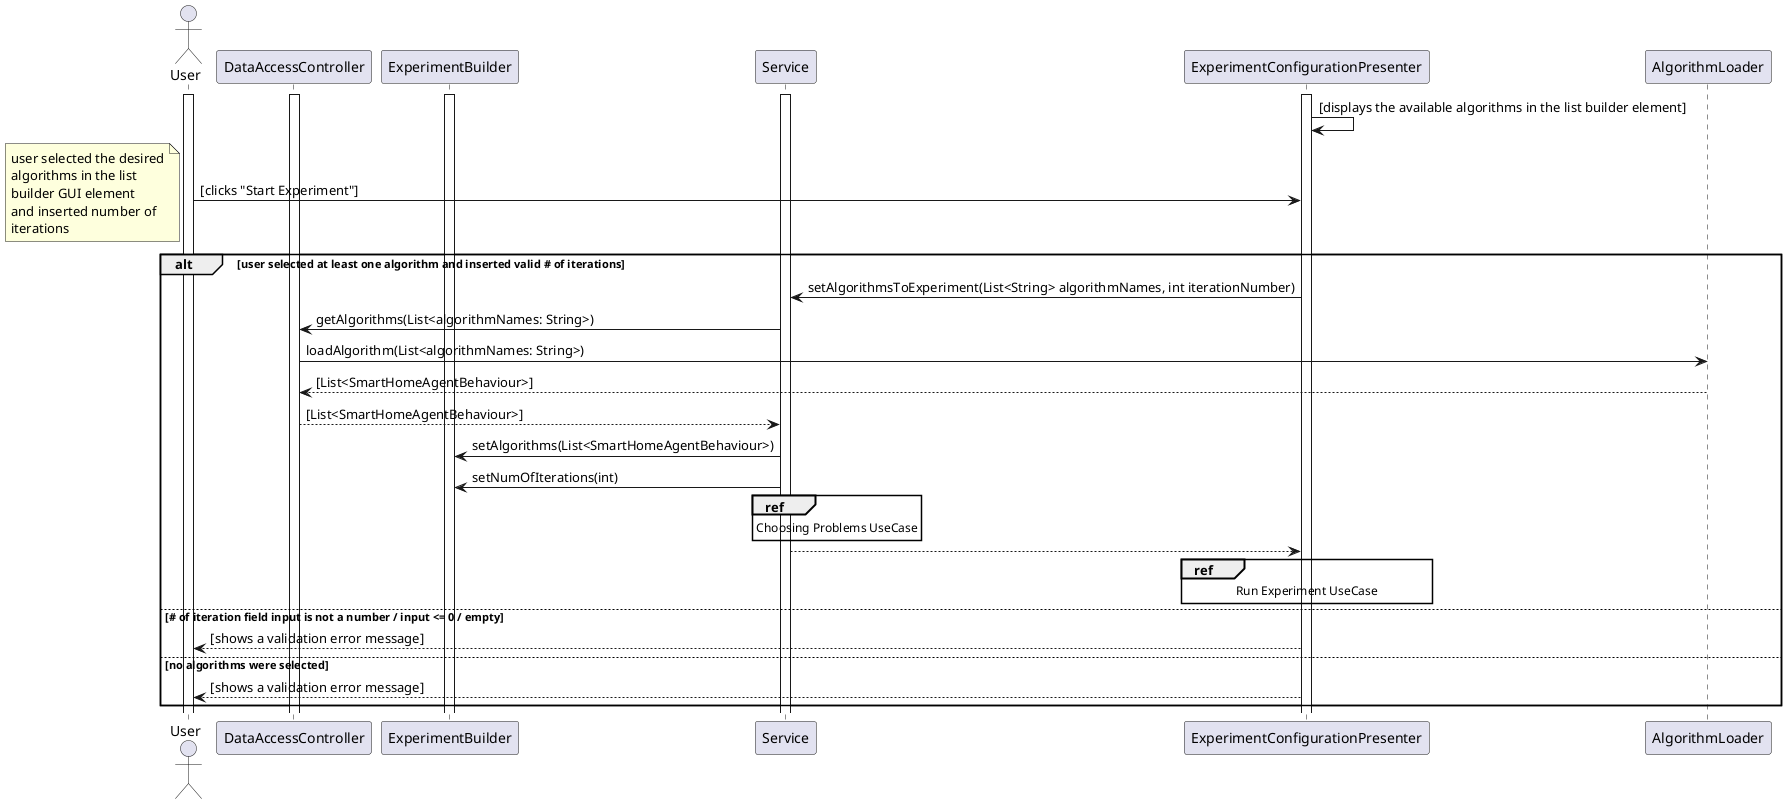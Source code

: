 @startuml
actor User as u
participant DataAccessController as DAC
participant ExperimentBuilder as EB

activate u
activate Service
activate ExperimentConfigurationPresenter
activate DAC
activate EB


ExperimentConfigurationPresenter -> ExperimentConfigurationPresenter : [displays the available algorithms in the list builder element]
u -> ExperimentConfigurationPresenter : [clicks "Start Experiment"]
note left
    user selected the desired
    algorithms in the list
    builder GUI element
    and inserted number of
    iterations
end note

alt user selected at least one algorithm and inserted valid # of iterations
    ExperimentConfigurationPresenter -> Service : setAlgorithmsToExperiment(List<String> algorithmNames, int iterationNumber)

    Service -> DAC : getAlgorithms(List<algorithmNames: String>)

    DAC -> AlgorithmLoader : loadAlgorithm(List<algorithmNames: String>)

    AlgorithmLoader --> DAC : [List<SmartHomeAgentBehaviour>]

    DAC --> Service : [List<SmartHomeAgentBehaviour>]
    Service -> EB : setAlgorithms(List<SmartHomeAgentBehaviour>)
    Service -> EB : setNumOfIterations(int)
    ref over Service : Choosing Problems UseCase

    Service --> ExperimentConfigurationPresenter

    ref over ExperimentConfigurationPresenter : Run Experiment UseCase
else # of iteration field input is not a number / input <= 0 / empty
    ExperimentConfigurationPresenter --> u : [shows a validation error message]

else no algorithms were selected
    ExperimentConfigurationPresenter --> u : [shows a validation error message]

end
@enduml